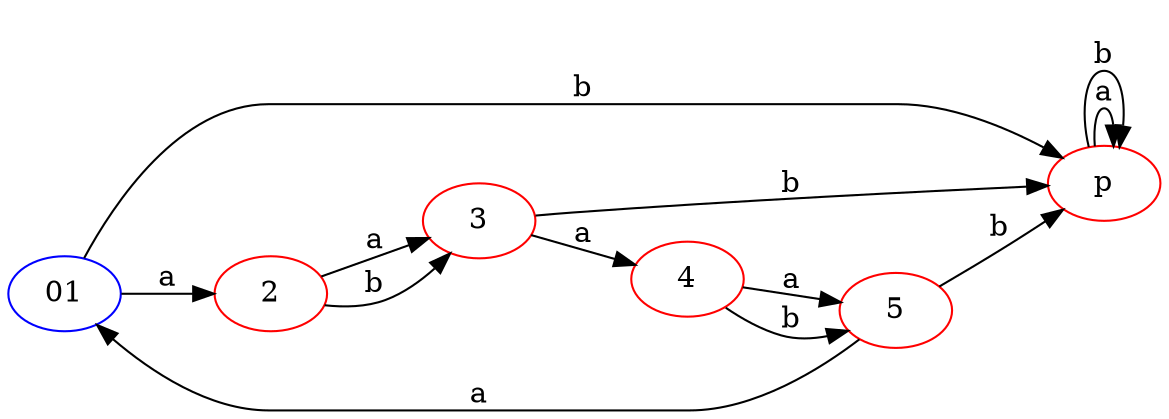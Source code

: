 digraph {
	rankdir=LR
	p [color=red]
	p -> p [label=a]
	p -> p [label=b]
	01 [color=blue]
	01 -> 2 [label=a]
	01 -> p [label=b]
	5 [color=red]
	5 -> 01 [label=a]
	5 -> p [label=b]
	4 [color=red]
	4 -> 5 [label=a]
	4 -> 5 [label=b]
	3 [color=red]
	3 -> 4 [label=a]
	3 -> p [label=b]
	2 [color=red]
	2 -> 3 [label=a]
	2 -> 3 [label=b]
}
